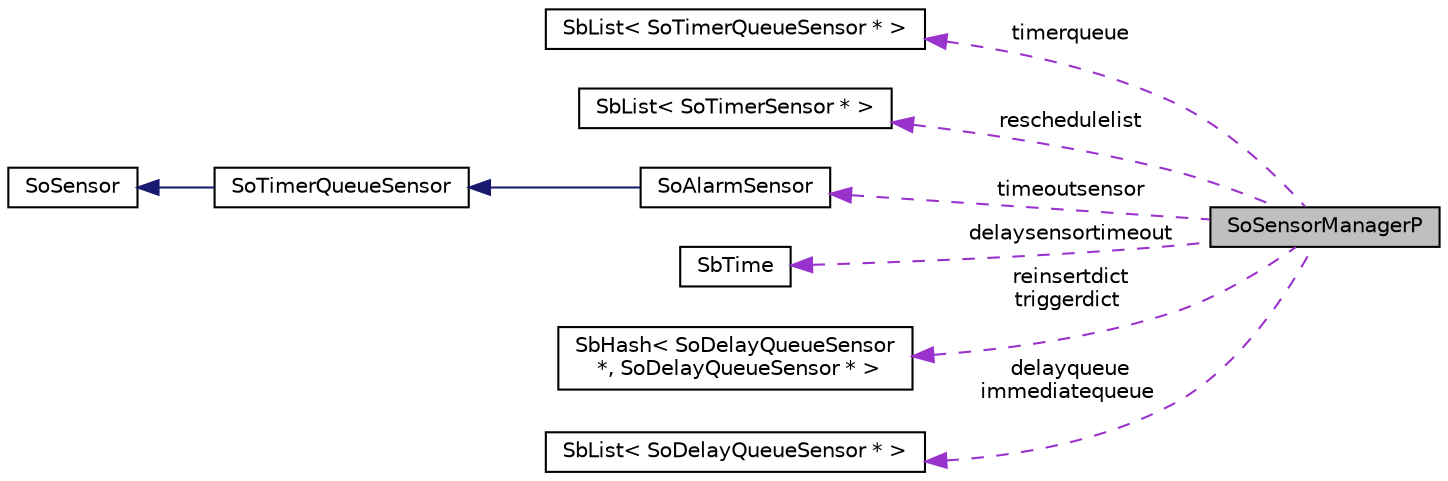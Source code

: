 digraph "SoSensorManagerP"
{
 // LATEX_PDF_SIZE
  edge [fontname="Helvetica",fontsize="10",labelfontname="Helvetica",labelfontsize="10"];
  node [fontname="Helvetica",fontsize="10",shape=record];
  rankdir="LR";
  Node1 [label="SoSensorManagerP",height=0.2,width=0.4,color="black", fillcolor="grey75", style="filled", fontcolor="black",tooltip=" "];
  Node2 -> Node1 [dir="back",color="darkorchid3",fontsize="10",style="dashed",label=" timerqueue" ,fontname="Helvetica"];
  Node2 [label="SbList\< SoTimerQueueSensor * \>",height=0.2,width=0.4,color="black", fillcolor="white", style="filled",URL="$classSbList.html",tooltip=" "];
  Node3 -> Node1 [dir="back",color="darkorchid3",fontsize="10",style="dashed",label=" reschedulelist" ,fontname="Helvetica"];
  Node3 [label="SbList\< SoTimerSensor * \>",height=0.2,width=0.4,color="black", fillcolor="white", style="filled",URL="$classSbList.html",tooltip=" "];
  Node4 -> Node1 [dir="back",color="darkorchid3",fontsize="10",style="dashed",label=" timeoutsensor" ,fontname="Helvetica"];
  Node4 [label="SoAlarmSensor",height=0.2,width=0.4,color="black", fillcolor="white", style="filled",URL="$classSoAlarmSensor.html",tooltip="The SoAlarmSensor class is a sensor which will trigger once at a specified time."];
  Node5 -> Node4 [dir="back",color="midnightblue",fontsize="10",style="solid",fontname="Helvetica"];
  Node5 [label="SoTimerQueueSensor",height=0.2,width=0.4,color="black", fillcolor="white", style="filled",URL="$classSoTimerQueueSensor.html",tooltip="The SoTimerQueueSensor class is the abstract base class for sensors triggering on certain timer event..."];
  Node6 -> Node5 [dir="back",color="midnightblue",fontsize="10",style="solid",fontname="Helvetica"];
  Node6 [label="SoSensor",height=0.2,width=0.4,color="black", fillcolor="white", style="filled",URL="$classSoSensor.html",tooltip="The SoSensor class is the abstract base class for all sensors."];
  Node7 -> Node1 [dir="back",color="darkorchid3",fontsize="10",style="dashed",label=" delaysensortimeout" ,fontname="Helvetica"];
  Node7 [label="SbTime",height=0.2,width=0.4,color="black", fillcolor="white", style="filled",URL="$classSbTime.html",tooltip="The SbTime class instances represents time values."];
  Node8 -> Node1 [dir="back",color="darkorchid3",fontsize="10",style="dashed",label=" reinsertdict\ntriggerdict" ,fontname="Helvetica"];
  Node8 [label="SbHash\< SoDelayQueueSensor\l *, SoDelayQueueSensor * \>",height=0.2,width=0.4,color="black", fillcolor="white", style="filled",URL="$classSbHash.html",tooltip=" "];
  Node9 -> Node1 [dir="back",color="darkorchid3",fontsize="10",style="dashed",label=" delayqueue\nimmediatequeue" ,fontname="Helvetica"];
  Node9 [label="SbList\< SoDelayQueueSensor * \>",height=0.2,width=0.4,color="black", fillcolor="white", style="filled",URL="$classSbList.html",tooltip=" "];
}

